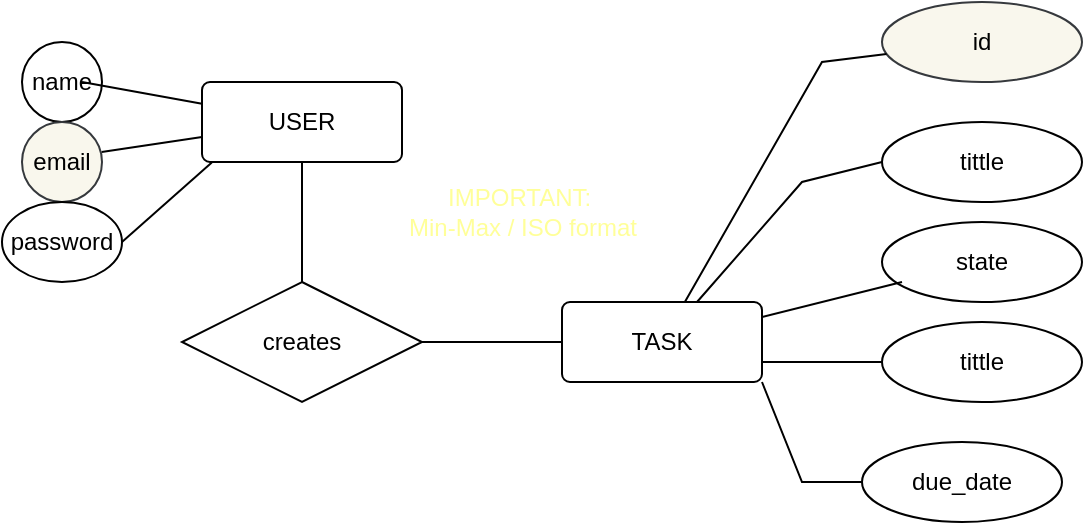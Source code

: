 <mxfile>
    <diagram id="5cnxm9qbW3vXQf4UQHQB" name="Page-1">
        <mxGraphModel dx="776" dy="452" grid="1" gridSize="10" guides="1" tooltips="1" connect="1" arrows="1" fold="1" page="1" pageScale="1" pageWidth="1100" pageHeight="850" math="0" shadow="0">
            <root>
                <mxCell id="0"/>
                <mxCell id="1" parent="0"/>
                <mxCell id="2" value="USER" style="rounded=1;arcSize=10;whiteSpace=wrap;html=1;align=center;fillColor=default;" vertex="1" parent="1">
                    <mxGeometry x="380" y="80" width="100" height="40" as="geometry"/>
                </mxCell>
                <mxCell id="3" value="TASK" style="rounded=1;arcSize=10;whiteSpace=wrap;html=1;align=center;fillColor=default;" vertex="1" parent="1">
                    <mxGeometry x="560" y="190" width="100" height="40" as="geometry"/>
                </mxCell>
                <mxCell id="4" value="creates&lt;br&gt;" style="shape=rhombus;perimeter=rhombusPerimeter;whiteSpace=wrap;html=1;align=center;fillColor=default;" vertex="1" parent="1">
                    <mxGeometry x="370" y="180" width="120" height="60" as="geometry"/>
                </mxCell>
                <mxCell id="7" value="" style="endArrow=none;html=1;rounded=0;exitX=0.5;exitY=1;exitDx=0;exitDy=0;entryX=0.5;entryY=0;entryDx=0;entryDy=0;" edge="1" parent="1" source="2" target="4">
                    <mxGeometry relative="1" as="geometry">
                        <mxPoint x="390" y="190" as="sourcePoint"/>
                        <mxPoint x="550" y="190" as="targetPoint"/>
                    </mxGeometry>
                </mxCell>
                <mxCell id="8" value="" style="endArrow=none;html=1;rounded=0;exitX=0;exitY=0.5;exitDx=0;exitDy=0;entryX=1;entryY=0.5;entryDx=0;entryDy=0;" edge="1" parent="1" source="3" target="4">
                    <mxGeometry relative="1" as="geometry">
                        <mxPoint x="440" y="130.0" as="sourcePoint"/>
                        <mxPoint x="440" y="190" as="targetPoint"/>
                    </mxGeometry>
                </mxCell>
                <mxCell id="9" value="name" style="ellipse;whiteSpace=wrap;html=1;align=center;fillColor=default;" vertex="1" parent="1">
                    <mxGeometry x="290" y="60" width="40" height="40" as="geometry"/>
                </mxCell>
                <mxCell id="11" value="&lt;font color=&quot;#000000&quot;&gt;email&lt;/font&gt;" style="ellipse;whiteSpace=wrap;html=1;align=center;fillColor=#f9f7ed;strokeColor=#36393d;" vertex="1" parent="1">
                    <mxGeometry x="290" y="100" width="40" height="40" as="geometry"/>
                </mxCell>
                <mxCell id="12" value="password" style="ellipse;whiteSpace=wrap;html=1;align=center;fillColor=default;" vertex="1" parent="1">
                    <mxGeometry x="280" y="140" width="60" height="40" as="geometry"/>
                </mxCell>
                <mxCell id="13" value="" style="endArrow=none;html=1;rounded=0;" edge="1" parent="1" target="2">
                    <mxGeometry relative="1" as="geometry">
                        <mxPoint x="320" y="80" as="sourcePoint"/>
                        <mxPoint x="480" y="80" as="targetPoint"/>
                    </mxGeometry>
                </mxCell>
                <mxCell id="14" value="" style="endArrow=none;html=1;rounded=0;exitX=0.996;exitY=0.376;exitDx=0;exitDy=0;exitPerimeter=0;" edge="1" parent="1" source="11" target="2">
                    <mxGeometry relative="1" as="geometry">
                        <mxPoint x="330" y="90.0" as="sourcePoint"/>
                        <mxPoint x="380" y="100" as="targetPoint"/>
                    </mxGeometry>
                </mxCell>
                <mxCell id="15" value="" style="endArrow=none;html=1;rounded=0;exitX=1;exitY=0.5;exitDx=0;exitDy=0;entryX=0.049;entryY=1.007;entryDx=0;entryDy=0;entryPerimeter=0;" edge="1" parent="1" source="12" target="2">
                    <mxGeometry relative="1" as="geometry">
                        <mxPoint x="340" y="100.0" as="sourcePoint"/>
                        <mxPoint x="400" y="110.909" as="targetPoint"/>
                    </mxGeometry>
                </mxCell>
                <mxCell id="16" value="state" style="ellipse;whiteSpace=wrap;html=1;align=center;fillColor=default;" vertex="1" parent="1">
                    <mxGeometry x="720" y="150" width="100" height="40" as="geometry"/>
                </mxCell>
                <mxCell id="17" value="tittle" style="ellipse;whiteSpace=wrap;html=1;align=center;fillColor=default;" vertex="1" parent="1">
                    <mxGeometry x="720" y="200" width="100" height="40" as="geometry"/>
                </mxCell>
                <mxCell id="18" value="tittle" style="ellipse;whiteSpace=wrap;html=1;align=center;fillColor=default;" vertex="1" parent="1">
                    <mxGeometry x="720" y="100" width="100" height="40" as="geometry"/>
                </mxCell>
                <mxCell id="19" value="due_date" style="ellipse;whiteSpace=wrap;html=1;align=center;fillColor=default;" vertex="1" parent="1">
                    <mxGeometry x="710" y="260" width="100" height="40" as="geometry"/>
                </mxCell>
                <mxCell id="21" value="" style="endArrow=none;html=1;rounded=0;entryX=0;entryY=0.5;entryDx=0;entryDy=0;" edge="1" parent="1" source="3" target="18">
                    <mxGeometry relative="1" as="geometry">
                        <mxPoint x="660" y="140" as="sourcePoint"/>
                        <mxPoint x="820" y="140" as="targetPoint"/>
                        <Array as="points">
                            <mxPoint x="680" y="130"/>
                        </Array>
                    </mxGeometry>
                </mxCell>
                <mxCell id="23" value="" style="endArrow=none;html=1;rounded=0;entryX=0.1;entryY=0.75;entryDx=0;entryDy=0;entryPerimeter=0;" edge="1" parent="1" source="3" target="16">
                    <mxGeometry relative="1" as="geometry">
                        <mxPoint x="660" y="210" as="sourcePoint"/>
                        <mxPoint x="820" y="210" as="targetPoint"/>
                        <Array as="points"/>
                    </mxGeometry>
                </mxCell>
                <mxCell id="24" value="" style="endArrow=none;html=1;rounded=0;exitX=1;exitY=0.75;exitDx=0;exitDy=0;" edge="1" parent="1" source="3" target="17">
                    <mxGeometry relative="1" as="geometry">
                        <mxPoint x="670" y="207.5" as="sourcePoint"/>
                        <mxPoint x="740" y="190" as="targetPoint"/>
                    </mxGeometry>
                </mxCell>
                <mxCell id="25" value="" style="endArrow=none;html=1;rounded=0;exitX=1;exitY=1;exitDx=0;exitDy=0;" edge="1" parent="1" source="3" target="19">
                    <mxGeometry relative="1" as="geometry">
                        <mxPoint x="670" y="230" as="sourcePoint"/>
                        <mxPoint x="730" y="230" as="targetPoint"/>
                        <Array as="points">
                            <mxPoint x="680" y="280"/>
                        </Array>
                    </mxGeometry>
                </mxCell>
                <mxCell id="26" value="&lt;font color=&quot;#000000&quot;&gt;id&lt;/font&gt;" style="ellipse;whiteSpace=wrap;html=1;align=center;fillColor=#f9f7ed;strokeColor=#36393d;" vertex="1" parent="1">
                    <mxGeometry x="720" y="40" width="100" height="40" as="geometry"/>
                </mxCell>
                <mxCell id="27" value="" style="endArrow=none;html=1;rounded=0;" edge="1" parent="1" target="26" source="3">
                    <mxGeometry relative="1" as="geometry">
                        <mxPoint x="670" y="20" as="sourcePoint"/>
                        <mxPoint x="740" y="20" as="targetPoint"/>
                        <Array as="points">
                            <mxPoint x="690" y="70"/>
                        </Array>
                    </mxGeometry>
                </mxCell>
                <mxCell id="28" value="&lt;font color=&quot;#ffffff&quot;&gt;(0, n)&lt;/font&gt;" style="text;html=1;align=center;verticalAlign=middle;resizable=0;points=[];autosize=1;strokeColor=none;fillColor=none;fontColor=#000000;" vertex="1" parent="1">
                    <mxGeometry x="430" y="130" width="50" height="30" as="geometry"/>
                </mxCell>
                <mxCell id="29" value="&lt;font color=&quot;#ffffff&quot;&gt;(1, 1)&lt;/font&gt;" style="text;html=1;align=center;verticalAlign=middle;resizable=0;points=[];autosize=1;strokeColor=none;fillColor=none;fontColor=#000000;" vertex="1" parent="1">
                    <mxGeometry x="500" y="180" width="50" height="30" as="geometry"/>
                </mxCell>
                <mxCell id="30" value="&lt;font color=&quot;#ffff99&quot;&gt;IMPORTANT:&amp;nbsp;&lt;br&gt;Min-Max / ISO format&lt;/font&gt;" style="text;html=1;align=center;verticalAlign=middle;resizable=0;points=[];autosize=1;strokeColor=none;fillColor=none;fontColor=#FFFFFF;" vertex="1" parent="1">
                    <mxGeometry x="470" y="125" width="140" height="40" as="geometry"/>
                </mxCell>
            </root>
        </mxGraphModel>
    </diagram>
</mxfile>
